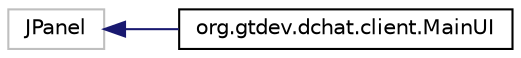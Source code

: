 digraph "Graphical Class Hierarchy"
{
  edge [fontname="Helvetica",fontsize="10",labelfontname="Helvetica",labelfontsize="10"];
  node [fontname="Helvetica",fontsize="10",shape=record];
  rankdir="LR";
  Node29 [label="JPanel",height=0.2,width=0.4,color="grey75", fillcolor="white", style="filled"];
  Node29 -> Node0 [dir="back",color="midnightblue",fontsize="10",style="solid",fontname="Helvetica"];
  Node0 [label="org.gtdev.dchat.client.MainUI",height=0.2,width=0.4,color="black", fillcolor="white", style="filled",URL="$classorg_1_1gtdev_1_1dchat_1_1client_1_1MainUI.html"];
}
